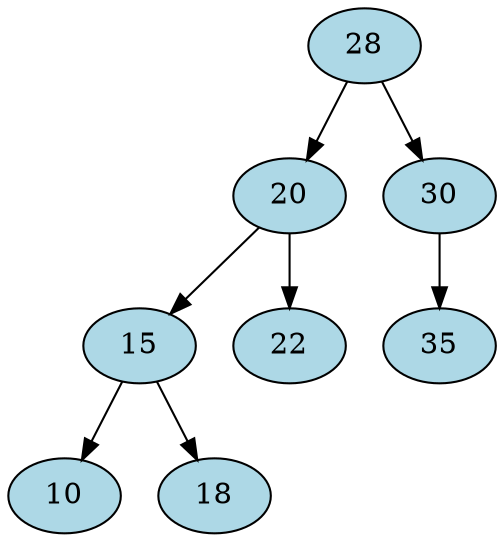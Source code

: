 digraph Tree {
    node [style=filled, fontcolor=black, color=black];
    Node_1 [label="28", fillcolor="lightblue"];
    Node_1 -> Node_2;
    Node_2 [label="20", fillcolor="lightblue"];
    Node_2 -> Node_3;
    Node_3 [label="15", fillcolor="lightblue"];
    Node_3 -> Node_4;
    Node_4 [label="10", fillcolor="lightblue"];
    Node_3 -> Node_5;
    Node_5 [label="18", fillcolor="lightblue"];
    Node_2 -> Node_6;
    Node_6 [label="22", fillcolor="lightblue"];
    Node_1 -> Node_7;
    Node_7 [label="30", fillcolor="lightblue"];
    Node_7 -> Node_8;
    Node_8 [label="35", fillcolor="lightblue"];
}

